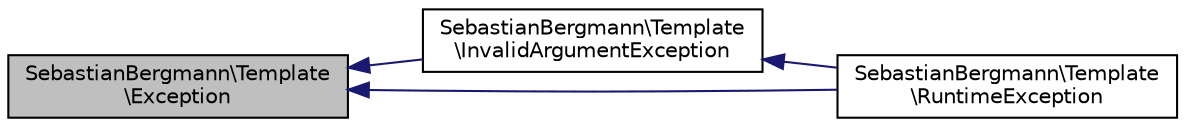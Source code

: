 digraph "SebastianBergmann\Template\Exception"
{
  edge [fontname="Helvetica",fontsize="10",labelfontname="Helvetica",labelfontsize="10"];
  node [fontname="Helvetica",fontsize="10",shape=record];
  rankdir="LR";
  Node0 [label="SebastianBergmann\\Template\l\\Exception",height=0.2,width=0.4,color="black", fillcolor="grey75", style="filled", fontcolor="black"];
  Node0 -> Node1 [dir="back",color="midnightblue",fontsize="10",style="solid",fontname="Helvetica"];
  Node1 [label="SebastianBergmann\\Template\l\\InvalidArgumentException",height=0.2,width=0.4,color="black", fillcolor="white", style="filled",URL="$classSebastianBergmann_1_1Template_1_1InvalidArgumentException.html"];
  Node1 -> Node2 [dir="back",color="midnightblue",fontsize="10",style="solid",fontname="Helvetica"];
  Node2 [label="SebastianBergmann\\Template\l\\RuntimeException",height=0.2,width=0.4,color="black", fillcolor="white", style="filled",URL="$classSebastianBergmann_1_1Template_1_1RuntimeException.html"];
  Node0 -> Node2 [dir="back",color="midnightblue",fontsize="10",style="solid",fontname="Helvetica"];
}
